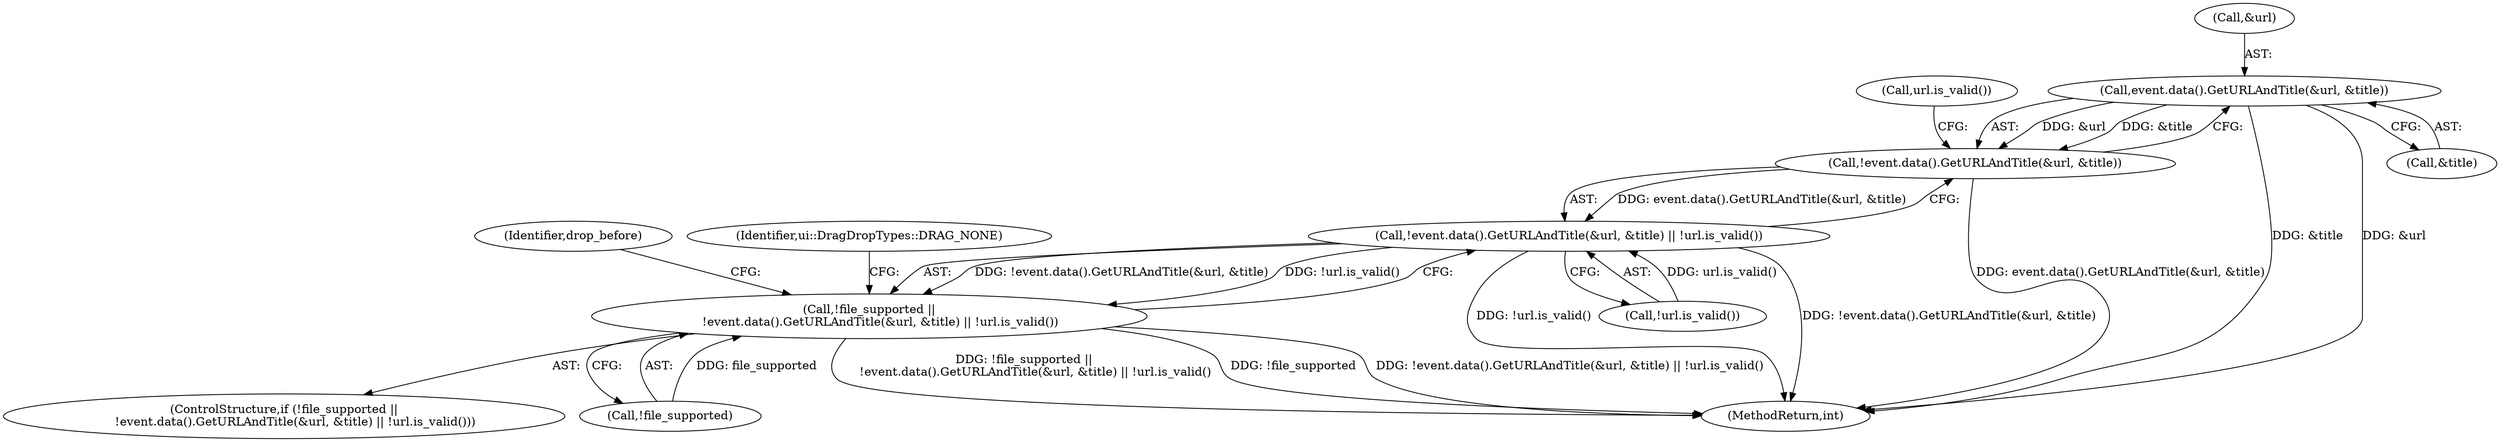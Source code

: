 digraph "1_Chrome_1161a49d663dd395bd639549c2dfe7324f847938_3@del" {
"1000138" [label="(Call,event.data().GetURLAndTitle(&url, &title))"];
"1000137" [label="(Call,!event.data().GetURLAndTitle(&url, &title))"];
"1000136" [label="(Call,!event.data().GetURLAndTitle(&url, &title) || !url.is_valid())"];
"1000133" [label="(Call,!file_supported ||\n      !event.data().GetURLAndTitle(&url, &title) || !url.is_valid())"];
"1000137" [label="(Call,!event.data().GetURLAndTitle(&url, &title))"];
"1000143" [label="(Call,!url.is_valid())"];
"1000136" [label="(Call,!event.data().GetURLAndTitle(&url, &title) || !url.is_valid())"];
"1000154" [label="(MethodReturn,int)"];
"1000132" [label="(ControlStructure,if (!file_supported ||\n      !event.data().GetURLAndTitle(&url, &title) || !url.is_valid()))"];
"1000134" [label="(Call,!file_supported)"];
"1000148" [label="(Identifier,drop_before)"];
"1000138" [label="(Call,event.data().GetURLAndTitle(&url, &title))"];
"1000141" [label="(Call,&title)"];
"1000133" [label="(Call,!file_supported ||\n      !event.data().GetURLAndTitle(&url, &title) || !url.is_valid())"];
"1000146" [label="(Identifier,ui::DragDropTypes::DRAG_NONE)"];
"1000139" [label="(Call,&url)"];
"1000144" [label="(Call,url.is_valid())"];
"1000138" -> "1000137"  [label="AST: "];
"1000138" -> "1000141"  [label="CFG: "];
"1000139" -> "1000138"  [label="AST: "];
"1000141" -> "1000138"  [label="AST: "];
"1000137" -> "1000138"  [label="CFG: "];
"1000138" -> "1000154"  [label="DDG: &title"];
"1000138" -> "1000154"  [label="DDG: &url"];
"1000138" -> "1000137"  [label="DDG: &url"];
"1000138" -> "1000137"  [label="DDG: &title"];
"1000137" -> "1000136"  [label="AST: "];
"1000144" -> "1000137"  [label="CFG: "];
"1000136" -> "1000137"  [label="CFG: "];
"1000137" -> "1000154"  [label="DDG: event.data().GetURLAndTitle(&url, &title)"];
"1000137" -> "1000136"  [label="DDG: event.data().GetURLAndTitle(&url, &title)"];
"1000136" -> "1000133"  [label="AST: "];
"1000136" -> "1000143"  [label="CFG: "];
"1000143" -> "1000136"  [label="AST: "];
"1000133" -> "1000136"  [label="CFG: "];
"1000136" -> "1000154"  [label="DDG: !url.is_valid()"];
"1000136" -> "1000154"  [label="DDG: !event.data().GetURLAndTitle(&url, &title)"];
"1000136" -> "1000133"  [label="DDG: !event.data().GetURLAndTitle(&url, &title)"];
"1000136" -> "1000133"  [label="DDG: !url.is_valid()"];
"1000143" -> "1000136"  [label="DDG: url.is_valid()"];
"1000133" -> "1000132"  [label="AST: "];
"1000133" -> "1000134"  [label="CFG: "];
"1000134" -> "1000133"  [label="AST: "];
"1000146" -> "1000133"  [label="CFG: "];
"1000148" -> "1000133"  [label="CFG: "];
"1000133" -> "1000154"  [label="DDG: !file_supported ||\n      !event.data().GetURLAndTitle(&url, &title) || !url.is_valid()"];
"1000133" -> "1000154"  [label="DDG: !file_supported"];
"1000133" -> "1000154"  [label="DDG: !event.data().GetURLAndTitle(&url, &title) || !url.is_valid()"];
"1000134" -> "1000133"  [label="DDG: file_supported"];
}
